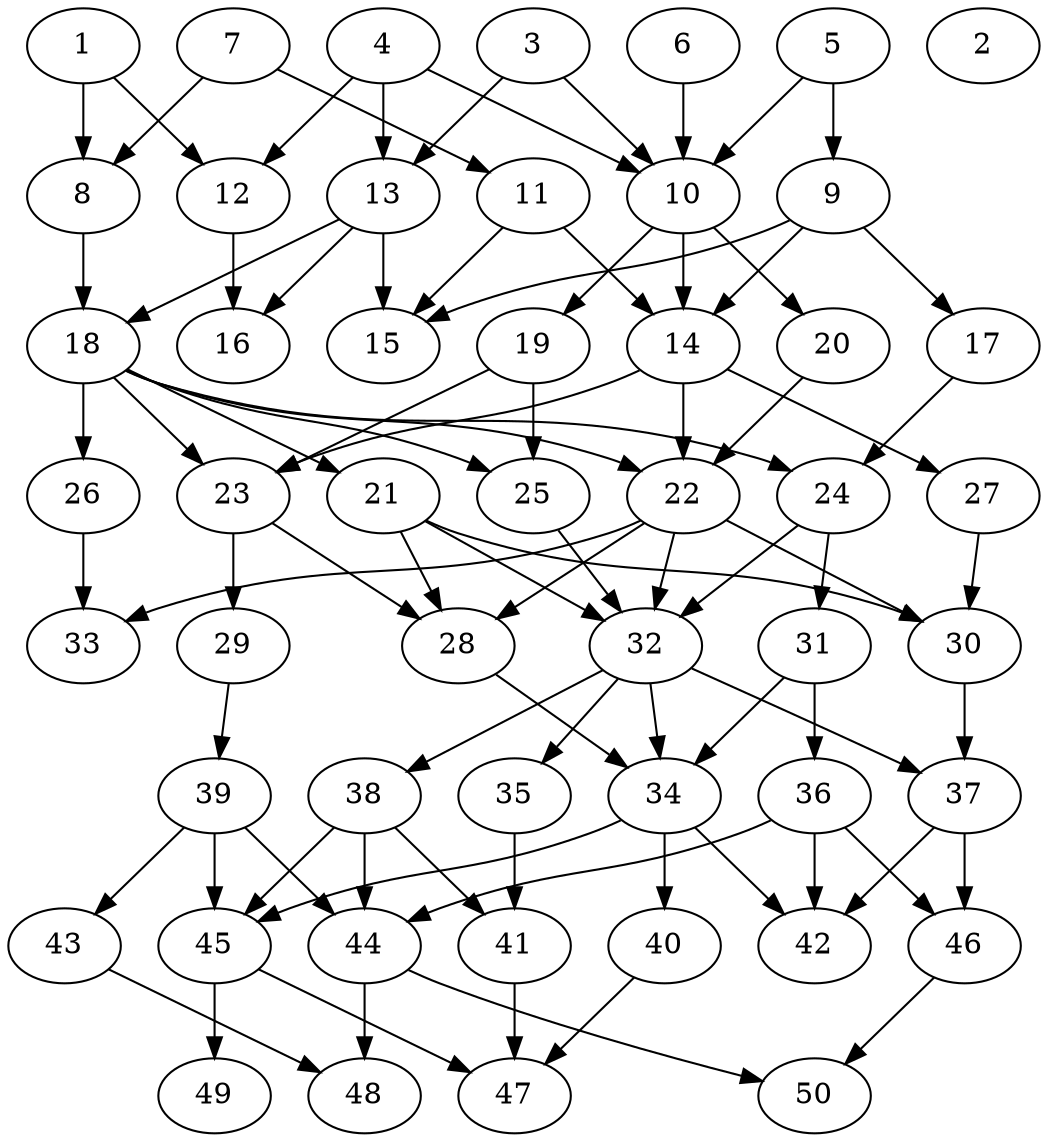 // DAG automatically generated by daggen at Thu Oct  3 14:07:57 2019
// ./daggen --dot -n 50 --ccr 0.4 --fat 0.5 --regular 0.9 --density 0.5 --mindata 5242880 --maxdata 52428800 
digraph G {
  1 [size="49164800", alpha="0.10", expect_size="19665920"] 
  1 -> 8 [size ="19665920"]
  1 -> 12 [size ="19665920"]
  2 [size="46850560", alpha="0.12", expect_size="18740224"] 
  3 [size="54210560", alpha="0.18", expect_size="21684224"] 
  3 -> 10 [size ="21684224"]
  3 -> 13 [size ="21684224"]
  4 [size="49136640", alpha="0.13", expect_size="19654656"] 
  4 -> 10 [size ="19654656"]
  4 -> 12 [size ="19654656"]
  4 -> 13 [size ="19654656"]
  5 [size="87252480", alpha="0.19", expect_size="34900992"] 
  5 -> 9 [size ="34900992"]
  5 -> 10 [size ="34900992"]
  6 [size="78840320", alpha="0.01", expect_size="31536128"] 
  6 -> 10 [size ="31536128"]
  7 [size="43737600", alpha="0.12", expect_size="17495040"] 
  7 -> 8 [size ="17495040"]
  7 -> 11 [size ="17495040"]
  8 [size="25635840", alpha="0.06", expect_size="10254336"] 
  8 -> 18 [size ="10254336"]
  9 [size="60029440", alpha="0.01", expect_size="24011776"] 
  9 -> 14 [size ="24011776"]
  9 -> 15 [size ="24011776"]
  9 -> 17 [size ="24011776"]
  10 [size="73328640", alpha="0.13", expect_size="29331456"] 
  10 -> 14 [size ="29331456"]
  10 -> 19 [size ="29331456"]
  10 -> 20 [size ="29331456"]
  11 [size="17763840", alpha="0.03", expect_size="7105536"] 
  11 -> 14 [size ="7105536"]
  11 -> 15 [size ="7105536"]
  12 [size="74493440", alpha="0.03", expect_size="29797376"] 
  12 -> 16 [size ="29797376"]
  13 [size="26944000", alpha="0.05", expect_size="10777600"] 
  13 -> 15 [size ="10777600"]
  13 -> 16 [size ="10777600"]
  13 -> 18 [size ="10777600"]
  14 [size="17963520", alpha="0.16", expect_size="7185408"] 
  14 -> 22 [size ="7185408"]
  14 -> 23 [size ="7185408"]
  14 -> 27 [size ="7185408"]
  15 [size="95057920", alpha="0.10", expect_size="38023168"] 
  16 [size="88645120", alpha="0.13", expect_size="35458048"] 
  17 [size="91719680", alpha="0.19", expect_size="36687872"] 
  17 -> 24 [size ="36687872"]
  18 [size="44490240", alpha="0.16", expect_size="17796096"] 
  18 -> 21 [size ="17796096"]
  18 -> 22 [size ="17796096"]
  18 -> 23 [size ="17796096"]
  18 -> 24 [size ="17796096"]
  18 -> 25 [size ="17796096"]
  18 -> 26 [size ="17796096"]
  19 [size="80832000", alpha="0.11", expect_size="32332800"] 
  19 -> 23 [size ="32332800"]
  19 -> 25 [size ="32332800"]
  20 [size="87720960", alpha="0.13", expect_size="35088384"] 
  20 -> 22 [size ="35088384"]
  21 [size="44610560", alpha="0.02", expect_size="17844224"] 
  21 -> 28 [size ="17844224"]
  21 -> 30 [size ="17844224"]
  21 -> 32 [size ="17844224"]
  22 [size="63232000", alpha="0.16", expect_size="25292800"] 
  22 -> 28 [size ="25292800"]
  22 -> 30 [size ="25292800"]
  22 -> 32 [size ="25292800"]
  22 -> 33 [size ="25292800"]
  23 [size="79311360", alpha="0.17", expect_size="31724544"] 
  23 -> 28 [size ="31724544"]
  23 -> 29 [size ="31724544"]
  24 [size="108682240", alpha="0.04", expect_size="43472896"] 
  24 -> 31 [size ="43472896"]
  24 -> 32 [size ="43472896"]
  25 [size="88020480", alpha="0.04", expect_size="35208192"] 
  25 -> 32 [size ="35208192"]
  26 [size="28935680", alpha="0.15", expect_size="11574272"] 
  26 -> 33 [size ="11574272"]
  27 [size="107883520", alpha="0.11", expect_size="43153408"] 
  27 -> 30 [size ="43153408"]
  28 [size="101104640", alpha="0.09", expect_size="40441856"] 
  28 -> 34 [size ="40441856"]
  29 [size="75607040", alpha="0.16", expect_size="30242816"] 
  29 -> 39 [size ="30242816"]
  30 [size="23011840", alpha="0.12", expect_size="9204736"] 
  30 -> 37 [size ="9204736"]
  31 [size="101941760", alpha="0.09", expect_size="40776704"] 
  31 -> 34 [size ="40776704"]
  31 -> 36 [size ="40776704"]
  32 [size="112527360", alpha="0.17", expect_size="45010944"] 
  32 -> 34 [size ="45010944"]
  32 -> 35 [size ="45010944"]
  32 -> 37 [size ="45010944"]
  32 -> 38 [size ="45010944"]
  33 [size="88514560", alpha="0.07", expect_size="35405824"] 
  34 [size="71001600", alpha="0.17", expect_size="28400640"] 
  34 -> 40 [size ="28400640"]
  34 -> 42 [size ="28400640"]
  34 -> 45 [size ="28400640"]
  35 [size="96020480", alpha="0.02", expect_size="38408192"] 
  35 -> 41 [size ="38408192"]
  36 [size="119754240", alpha="0.20", expect_size="47901696"] 
  36 -> 42 [size ="47901696"]
  36 -> 44 [size ="47901696"]
  36 -> 46 [size ="47901696"]
  37 [size="89973760", alpha="0.10", expect_size="35989504"] 
  37 -> 42 [size ="35989504"]
  37 -> 46 [size ="35989504"]
  38 [size="37312000", alpha="0.07", expect_size="14924800"] 
  38 -> 41 [size ="14924800"]
  38 -> 44 [size ="14924800"]
  38 -> 45 [size ="14924800"]
  39 [size="92257280", alpha="0.14", expect_size="36902912"] 
  39 -> 43 [size ="36902912"]
  39 -> 44 [size ="36902912"]
  39 -> 45 [size ="36902912"]
  40 [size="65809920", alpha="0.14", expect_size="26323968"] 
  40 -> 47 [size ="26323968"]
  41 [size="18188800", alpha="0.00", expect_size="7275520"] 
  41 -> 47 [size ="7275520"]
  42 [size="72015360", alpha="0.14", expect_size="28806144"] 
  43 [size="52751360", alpha="0.19", expect_size="21100544"] 
  43 -> 48 [size ="21100544"]
  44 [size="92195840", alpha="0.01", expect_size="36878336"] 
  44 -> 48 [size ="36878336"]
  44 -> 50 [size ="36878336"]
  45 [size="77245440", alpha="0.15", expect_size="30898176"] 
  45 -> 47 [size ="30898176"]
  45 -> 49 [size ="30898176"]
  46 [size="89850880", alpha="0.12", expect_size="35940352"] 
  46 -> 50 [size ="35940352"]
  47 [size="87587840", alpha="0.05", expect_size="35035136"] 
  48 [size="31106560", alpha="0.13", expect_size="12442624"] 
  49 [size="69749760", alpha="0.12", expect_size="27899904"] 
  50 [size="35320320", alpha="0.12", expect_size="14128128"] 
}
